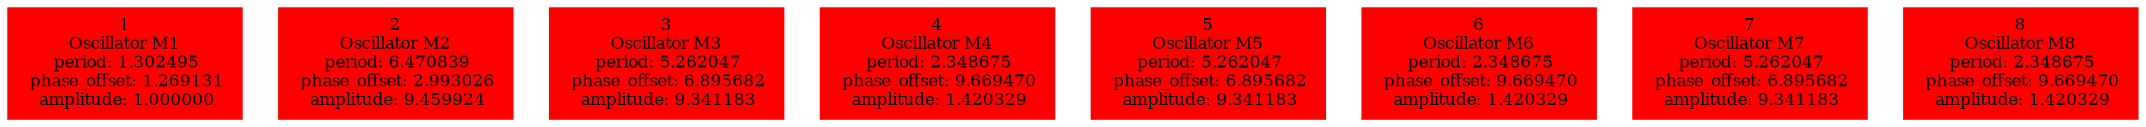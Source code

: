  digraph g{ forcelabels=true;
1 [label=<1<BR />Oscillator M1<BR /> period: 1.302495<BR /> phase_offset: 1.269131<BR /> amplitude: 1.000000>, shape=box,color=red,style=filled,fontsize=8];2 [label=<2<BR />Oscillator M2<BR /> period: 6.470839<BR /> phase_offset: 2.993026<BR /> amplitude: 9.459924>, shape=box,color=red,style=filled,fontsize=8];3 [label=<3<BR />Oscillator M3<BR /> period: 5.262047<BR /> phase_offset: 6.895682<BR /> amplitude: 9.341183>, shape=box,color=red,style=filled,fontsize=8];4 [label=<4<BR />Oscillator M4<BR /> period: 2.348675<BR /> phase_offset: 9.669470<BR /> amplitude: 1.420329>, shape=box,color=red,style=filled,fontsize=8];5 [label=<5<BR />Oscillator M5<BR /> period: 5.262047<BR /> phase_offset: 6.895682<BR /> amplitude: 9.341183>, shape=box,color=red,style=filled,fontsize=8];6 [label=<6<BR />Oscillator M6<BR /> period: 2.348675<BR /> phase_offset: 9.669470<BR /> amplitude: 1.420329>, shape=box,color=red,style=filled,fontsize=8];7 [label=<7<BR />Oscillator M7<BR /> period: 5.262047<BR /> phase_offset: 6.895682<BR /> amplitude: 9.341183>, shape=box,color=red,style=filled,fontsize=8];8 [label=<8<BR />Oscillator M8<BR /> period: 2.348675<BR /> phase_offset: 9.669470<BR /> amplitude: 1.420329>, shape=box,color=red,style=filled,fontsize=8]; }
